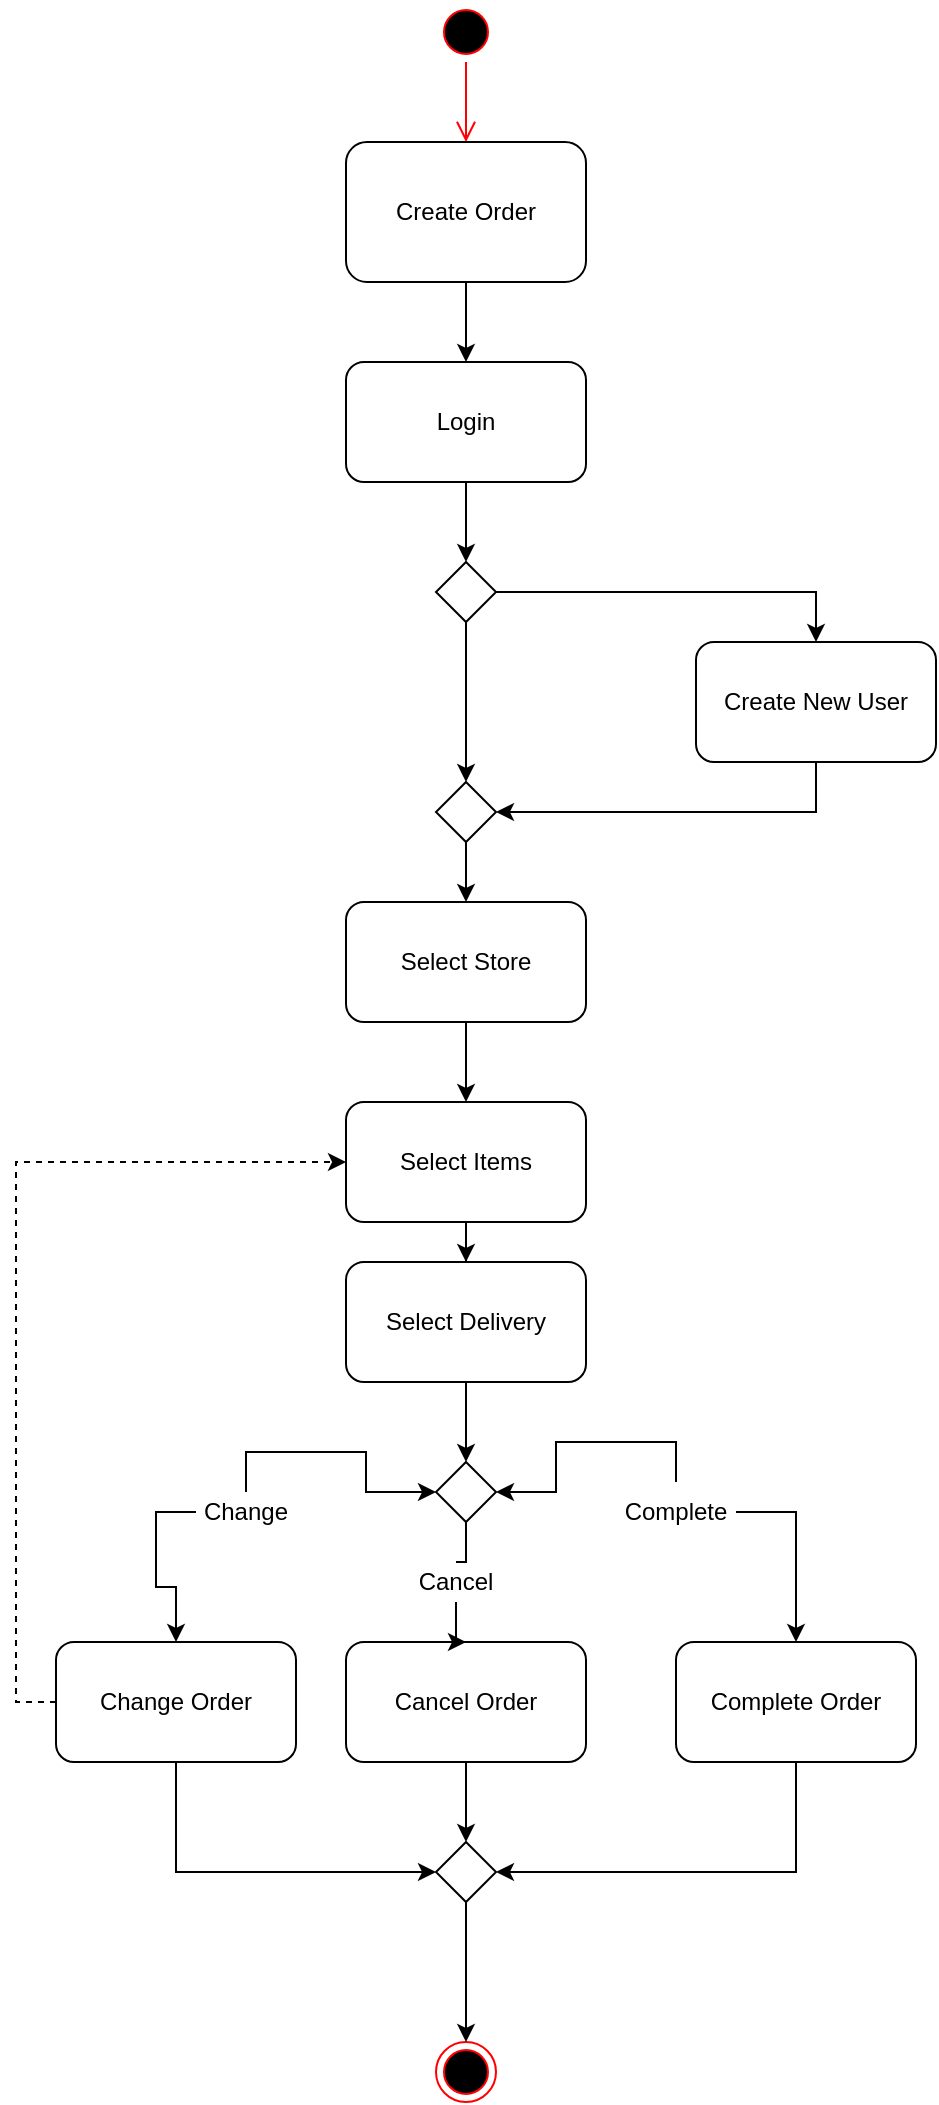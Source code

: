 <mxfile version="14.1.8" type="device"><diagram id="K7SZ_Xe7-7d7k9Ny1r4P" name="Page-1"><mxGraphModel dx="1422" dy="814" grid="1" gridSize="10" guides="1" tooltips="1" connect="1" arrows="1" fold="1" page="1" pageScale="1.35" pageWidth="1169" pageHeight="826" math="0" shadow="0"><root><mxCell id="0"/><mxCell id="1" parent="0"/><mxCell id="XcgFqzWGZnwmNAgwKW6f-1" value="" style="ellipse;html=1;shape=endState;fillColor=#000000;strokeColor=#ff0000;" parent="1" vertex="1"><mxGeometry x="250" y="1060" width="30" height="30" as="geometry"/></mxCell><mxCell id="XcgFqzWGZnwmNAgwKW6f-2" value="" style="ellipse;html=1;shape=startState;fillColor=#000000;strokeColor=#ff0000;" parent="1" vertex="1"><mxGeometry x="250" y="40" width="30" height="30" as="geometry"/></mxCell><mxCell id="XcgFqzWGZnwmNAgwKW6f-3" value="" style="edgeStyle=orthogonalEdgeStyle;html=1;verticalAlign=bottom;endArrow=open;endSize=8;strokeColor=#ff0000;entryX=0.5;entryY=0;entryDx=0;entryDy=0;" parent="1" source="XcgFqzWGZnwmNAgwKW6f-2" target="XcgFqzWGZnwmNAgwKW6f-4" edge="1"><mxGeometry relative="1" as="geometry"><mxPoint x="535" y="210" as="targetPoint"/></mxGeometry></mxCell><mxCell id="XcgFqzWGZnwmNAgwKW6f-8" value="" style="edgeStyle=orthogonalEdgeStyle;rounded=0;orthogonalLoop=1;jettySize=auto;html=1;startArrow=none;startFill=0;endArrow=classic;endFill=1;" parent="1" source="XcgFqzWGZnwmNAgwKW6f-4" target="XcgFqzWGZnwmNAgwKW6f-7" edge="1"><mxGeometry relative="1" as="geometry"/></mxCell><mxCell id="XcgFqzWGZnwmNAgwKW6f-4" value="Create Order" style="rounded=1;whiteSpace=wrap;html=1;" parent="1" vertex="1"><mxGeometry x="205" y="110" width="120" height="70" as="geometry"/></mxCell><mxCell id="XcgFqzWGZnwmNAgwKW6f-11" value="" style="edgeStyle=orthogonalEdgeStyle;rounded=0;orthogonalLoop=1;jettySize=auto;html=1;startArrow=none;startFill=0;endArrow=classic;endFill=1;entryX=0.5;entryY=0;entryDx=0;entryDy=0;" parent="1" source="XcgFqzWGZnwmNAgwKW6f-5" target="XcgFqzWGZnwmNAgwKW6f-10" edge="1"><mxGeometry relative="1" as="geometry"/></mxCell><mxCell id="XcgFqzWGZnwmNAgwKW6f-13" value="" style="edgeStyle=orthogonalEdgeStyle;rounded=0;orthogonalLoop=1;jettySize=auto;html=1;startArrow=none;startFill=0;endArrow=classic;endFill=1;" parent="1" source="XcgFqzWGZnwmNAgwKW6f-5" target="XcgFqzWGZnwmNAgwKW6f-12" edge="1"><mxGeometry relative="1" as="geometry"/></mxCell><mxCell id="XcgFqzWGZnwmNAgwKW6f-5" value="" style="rhombus;whiteSpace=wrap;html=1;" parent="1" vertex="1"><mxGeometry x="250" y="320" width="30" height="30" as="geometry"/></mxCell><mxCell id="XcgFqzWGZnwmNAgwKW6f-9" value="" style="edgeStyle=orthogonalEdgeStyle;rounded=0;orthogonalLoop=1;jettySize=auto;html=1;startArrow=none;startFill=0;endArrow=classic;endFill=1;" parent="1" source="XcgFqzWGZnwmNAgwKW6f-7" target="XcgFqzWGZnwmNAgwKW6f-5" edge="1"><mxGeometry relative="1" as="geometry"/></mxCell><mxCell id="XcgFqzWGZnwmNAgwKW6f-7" value="Login" style="rounded=1;whiteSpace=wrap;html=1;" parent="1" vertex="1"><mxGeometry x="205" y="220" width="120" height="60" as="geometry"/></mxCell><mxCell id="XcgFqzWGZnwmNAgwKW6f-14" style="edgeStyle=orthogonalEdgeStyle;rounded=0;orthogonalLoop=1;jettySize=auto;html=1;exitX=0.5;exitY=1;exitDx=0;exitDy=0;entryX=1;entryY=0.5;entryDx=0;entryDy=0;startArrow=none;startFill=0;endArrow=classic;endFill=1;" parent="1" source="XcgFqzWGZnwmNAgwKW6f-10" target="XcgFqzWGZnwmNAgwKW6f-12" edge="1"><mxGeometry relative="1" as="geometry"/></mxCell><mxCell id="XcgFqzWGZnwmNAgwKW6f-10" value="Create New User" style="rounded=1;whiteSpace=wrap;html=1;" parent="1" vertex="1"><mxGeometry x="380" y="360" width="120" height="60" as="geometry"/></mxCell><mxCell id="XcgFqzWGZnwmNAgwKW6f-16" value="" style="edgeStyle=orthogonalEdgeStyle;rounded=0;orthogonalLoop=1;jettySize=auto;html=1;startArrow=none;startFill=0;endArrow=classic;endFill=1;" parent="1" source="XcgFqzWGZnwmNAgwKW6f-12" target="XcgFqzWGZnwmNAgwKW6f-15" edge="1"><mxGeometry relative="1" as="geometry"/></mxCell><mxCell id="XcgFqzWGZnwmNAgwKW6f-12" value="" style="rhombus;whiteSpace=wrap;html=1;" parent="1" vertex="1"><mxGeometry x="250" y="430" width="30" height="30" as="geometry"/></mxCell><mxCell id="XcgFqzWGZnwmNAgwKW6f-18" value="" style="edgeStyle=orthogonalEdgeStyle;rounded=0;orthogonalLoop=1;jettySize=auto;html=1;startArrow=none;startFill=0;endArrow=classic;endFill=1;" parent="1" source="XcgFqzWGZnwmNAgwKW6f-15" target="XcgFqzWGZnwmNAgwKW6f-17" edge="1"><mxGeometry relative="1" as="geometry"/></mxCell><mxCell id="XcgFqzWGZnwmNAgwKW6f-15" value="Select Store" style="rounded=1;whiteSpace=wrap;html=1;" parent="1" vertex="1"><mxGeometry x="205" y="490" width="120" height="60" as="geometry"/></mxCell><mxCell id="XcgFqzWGZnwmNAgwKW6f-23" value="" style="edgeStyle=orthogonalEdgeStyle;rounded=0;orthogonalLoop=1;jettySize=auto;html=1;startArrow=none;startFill=0;endArrow=classic;endFill=1;" parent="1" source="XcgFqzWGZnwmNAgwKW6f-17" target="XcgFqzWGZnwmNAgwKW6f-22" edge="1"><mxGeometry relative="1" as="geometry"/></mxCell><mxCell id="XcgFqzWGZnwmNAgwKW6f-17" value="Select Items" style="rounded=1;whiteSpace=wrap;html=1;" parent="1" vertex="1"><mxGeometry x="205" y="590" width="120" height="60" as="geometry"/></mxCell><mxCell id="XcgFqzWGZnwmNAgwKW6f-26" value="" style="edgeStyle=orthogonalEdgeStyle;rounded=0;orthogonalLoop=1;jettySize=auto;html=1;startArrow=none;startFill=0;endArrow=classic;endFill=1;" parent="1" source="XcgFqzWGZnwmNAgwKW6f-22" target="XcgFqzWGZnwmNAgwKW6f-25" edge="1"><mxGeometry relative="1" as="geometry"/></mxCell><mxCell id="XcgFqzWGZnwmNAgwKW6f-22" value="Select Delivery" style="rounded=1;whiteSpace=wrap;html=1;" parent="1" vertex="1"><mxGeometry x="205" y="670" width="120" height="60" as="geometry"/></mxCell><mxCell id="XcgFqzWGZnwmNAgwKW6f-31" style="edgeStyle=orthogonalEdgeStyle;rounded=0;orthogonalLoop=1;jettySize=auto;html=1;exitX=0.5;exitY=0;exitDx=0;exitDy=0;entryX=0.5;entryY=1;entryDx=0;entryDy=0;startArrow=none;startFill=0;endArrow=none;endFill=0;" parent="1" source="XcgFqzWGZnwmNAgwKW6f-43" target="XcgFqzWGZnwmNAgwKW6f-25" edge="1"><mxGeometry relative="1" as="geometry"/></mxCell><mxCell id="XcgFqzWGZnwmNAgwKW6f-39" style="edgeStyle=orthogonalEdgeStyle;rounded=0;orthogonalLoop=1;jettySize=auto;html=1;exitX=0.5;exitY=1;exitDx=0;exitDy=0;entryX=0.5;entryY=0;entryDx=0;entryDy=0;startArrow=none;startFill=0;endArrow=classic;endFill=1;" parent="1" source="XcgFqzWGZnwmNAgwKW6f-24" target="XcgFqzWGZnwmNAgwKW6f-36" edge="1"><mxGeometry relative="1" as="geometry"/></mxCell><mxCell id="XcgFqzWGZnwmNAgwKW6f-24" value="Cancel Order" style="rounded=1;whiteSpace=wrap;html=1;" parent="1" vertex="1"><mxGeometry x="205" y="860" width="120" height="60" as="geometry"/></mxCell><mxCell id="XcgFqzWGZnwmNAgwKW6f-25" value="" style="rhombus;whiteSpace=wrap;html=1;" parent="1" vertex="1"><mxGeometry x="250" y="770" width="30" height="30" as="geometry"/></mxCell><mxCell id="XcgFqzWGZnwmNAgwKW6f-35" style="edgeStyle=orthogonalEdgeStyle;rounded=0;orthogonalLoop=1;jettySize=auto;html=1;exitX=0.5;exitY=0;exitDx=0;exitDy=0;entryX=1;entryY=0.5;entryDx=0;entryDy=0;startArrow=none;startFill=0;endArrow=classic;endFill=1;" parent="1" source="XcgFqzWGZnwmNAgwKW6f-44" target="XcgFqzWGZnwmNAgwKW6f-25" edge="1"><mxGeometry relative="1" as="geometry"/></mxCell><mxCell id="XcgFqzWGZnwmNAgwKW6f-40" style="edgeStyle=orthogonalEdgeStyle;rounded=0;orthogonalLoop=1;jettySize=auto;html=1;exitX=0.5;exitY=1;exitDx=0;exitDy=0;entryX=1;entryY=0.5;entryDx=0;entryDy=0;startArrow=none;startFill=0;endArrow=classic;endFill=1;" parent="1" source="XcgFqzWGZnwmNAgwKW6f-27" target="XcgFqzWGZnwmNAgwKW6f-36" edge="1"><mxGeometry relative="1" as="geometry"/></mxCell><mxCell id="XcgFqzWGZnwmNAgwKW6f-27" value="Complete Order" style="rounded=1;whiteSpace=wrap;html=1;" parent="1" vertex="1"><mxGeometry x="370" y="860" width="120" height="60" as="geometry"/></mxCell><mxCell id="XcgFqzWGZnwmNAgwKW6f-29" style="edgeStyle=orthogonalEdgeStyle;rounded=0;orthogonalLoop=1;jettySize=auto;html=1;exitX=0;exitY=0.5;exitDx=0;exitDy=0;entryX=0;entryY=0.5;entryDx=0;entryDy=0;startArrow=none;startFill=0;endArrow=classic;endFill=1;dashed=1;" parent="1" source="XcgFqzWGZnwmNAgwKW6f-28" target="XcgFqzWGZnwmNAgwKW6f-17" edge="1"><mxGeometry relative="1" as="geometry"/></mxCell><mxCell id="XcgFqzWGZnwmNAgwKW6f-34" style="edgeStyle=orthogonalEdgeStyle;rounded=0;orthogonalLoop=1;jettySize=auto;html=1;exitX=0.5;exitY=0;exitDx=0;exitDy=0;entryX=0;entryY=0.5;entryDx=0;entryDy=0;startArrow=none;startFill=0;endArrow=classic;endFill=1;" parent="1" source="XcgFqzWGZnwmNAgwKW6f-45" target="XcgFqzWGZnwmNAgwKW6f-25" edge="1"><mxGeometry relative="1" as="geometry"/></mxCell><mxCell id="XcgFqzWGZnwmNAgwKW6f-41" style="edgeStyle=orthogonalEdgeStyle;rounded=0;orthogonalLoop=1;jettySize=auto;html=1;exitX=0.5;exitY=1;exitDx=0;exitDy=0;entryX=0;entryY=0.5;entryDx=0;entryDy=0;startArrow=none;startFill=0;endArrow=classic;endFill=1;" parent="1" source="XcgFqzWGZnwmNAgwKW6f-28" target="XcgFqzWGZnwmNAgwKW6f-36" edge="1"><mxGeometry relative="1" as="geometry"/></mxCell><mxCell id="XcgFqzWGZnwmNAgwKW6f-28" value="Change Order" style="rounded=1;whiteSpace=wrap;html=1;" parent="1" vertex="1"><mxGeometry x="60" y="860" width="120" height="60" as="geometry"/></mxCell><mxCell id="XcgFqzWGZnwmNAgwKW6f-42" value="" style="edgeStyle=orthogonalEdgeStyle;rounded=0;orthogonalLoop=1;jettySize=auto;html=1;startArrow=none;startFill=0;endArrow=classic;endFill=1;" parent="1" source="XcgFqzWGZnwmNAgwKW6f-36" target="XcgFqzWGZnwmNAgwKW6f-1" edge="1"><mxGeometry relative="1" as="geometry"/></mxCell><mxCell id="XcgFqzWGZnwmNAgwKW6f-36" value="" style="rhombus;whiteSpace=wrap;html=1;" parent="1" vertex="1"><mxGeometry x="250" y="960" width="30" height="30" as="geometry"/></mxCell><mxCell id="XcgFqzWGZnwmNAgwKW6f-45" value="Change" style="text;html=1;strokeColor=none;fillColor=none;align=center;verticalAlign=middle;whiteSpace=wrap;rounded=0;" parent="1" vertex="1"><mxGeometry x="130" y="785" width="50" height="20" as="geometry"/></mxCell><mxCell id="XcgFqzWGZnwmNAgwKW6f-47" style="edgeStyle=orthogonalEdgeStyle;rounded=0;orthogonalLoop=1;jettySize=auto;html=1;exitX=0.5;exitY=0;exitDx=0;exitDy=0;entryX=0;entryY=0.5;entryDx=0;entryDy=0;startArrow=classic;startFill=1;endArrow=none;endFill=0;" parent="1" source="XcgFqzWGZnwmNAgwKW6f-28" target="XcgFqzWGZnwmNAgwKW6f-45" edge="1"><mxGeometry relative="1" as="geometry"><mxPoint x="120" y="860" as="sourcePoint"/><mxPoint x="250" y="795" as="targetPoint"/></mxGeometry></mxCell><mxCell id="XcgFqzWGZnwmNAgwKW6f-44" value="Complete" style="text;html=1;strokeColor=none;fillColor=none;align=center;verticalAlign=middle;whiteSpace=wrap;rounded=0;" parent="1" vertex="1"><mxGeometry x="340" y="780" width="60" height="30" as="geometry"/></mxCell><mxCell id="XcgFqzWGZnwmNAgwKW6f-48" style="edgeStyle=orthogonalEdgeStyle;rounded=0;orthogonalLoop=1;jettySize=auto;html=1;exitX=0.5;exitY=0;exitDx=0;exitDy=0;entryX=1;entryY=0.5;entryDx=0;entryDy=0;startArrow=classic;startFill=1;endArrow=none;endFill=0;" parent="1" source="XcgFqzWGZnwmNAgwKW6f-27" target="XcgFqzWGZnwmNAgwKW6f-44" edge="1"><mxGeometry relative="1" as="geometry"><mxPoint x="430" y="860" as="sourcePoint"/><mxPoint x="280" y="795" as="targetPoint"/></mxGeometry></mxCell><mxCell id="XcgFqzWGZnwmNAgwKW6f-43" value="Cancel" style="text;html=1;strokeColor=none;fillColor=none;align=center;verticalAlign=middle;whiteSpace=wrap;rounded=0;" parent="1" vertex="1"><mxGeometry x="240" y="820" width="40" height="20" as="geometry"/></mxCell><mxCell id="XcgFqzWGZnwmNAgwKW6f-49" style="edgeStyle=orthogonalEdgeStyle;rounded=0;orthogonalLoop=1;jettySize=auto;html=1;exitX=0.5;exitY=0;exitDx=0;exitDy=0;entryX=0.5;entryY=1;entryDx=0;entryDy=0;startArrow=classic;startFill=1;endArrow=none;endFill=0;" parent="1" source="XcgFqzWGZnwmNAgwKW6f-24" target="XcgFqzWGZnwmNAgwKW6f-43" edge="1"><mxGeometry relative="1" as="geometry"><mxPoint x="265" y="860" as="sourcePoint"/><mxPoint x="265" y="810" as="targetPoint"/></mxGeometry></mxCell></root></mxGraphModel></diagram></mxfile>
